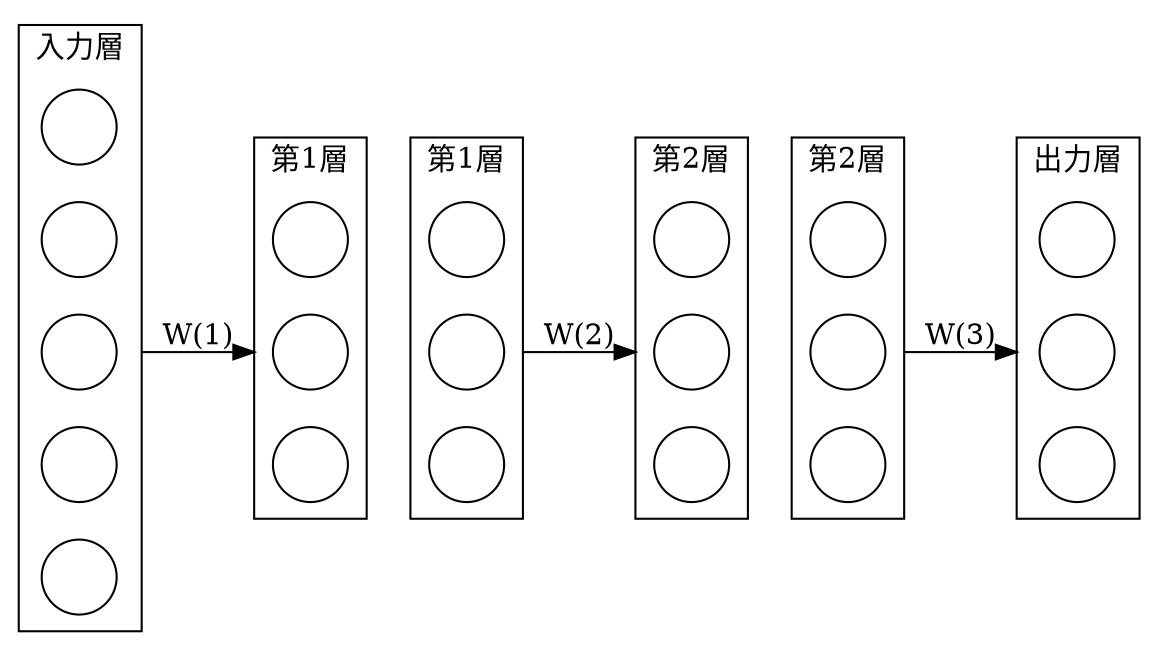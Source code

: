 digraph G {

  compound = true;
  ordering="out";
  rankdir=LR
	splines=line

  node [fixedsize=true];

  subgraph cluster_0 {
		node [style=solid, shape=circle];
		x1 x2 x3 x4 x5;
		label = "入力層";
	}

	subgraph cluster_1 {
		node [style=solid, shape=circle];
		u1_1 u1_2 u1_3;
		label = "第1層";
	}

  subgraph cluster_1_d {
		node [style=solid, shape=circle];
		u1_1_d u1_2_d u1_3_d;
		label = "第1層";
	}

  subgraph cluster_2 {
    node [style=solid, shape=circle];
    u2_1 u2_2 u2_3;
    label = "第2層";
  }

  subgraph cluster_2_d {
    node [style=solid, shape=circle];
    u2_1_d u2_2_d u2_3_d;
    label = "第2層";
  }

  subgraph cluster_3 {
    node [style=solid, shape=circle];
    u3_1 u3_2 u3_3;
    label = "出力層";
  }



        x1, x2, x3, x4, x5, u1_1, u1_2, u1_3, u2_1, u2_2, u2_3, u3_1, u3_2, u3_3, u1_1_d, u1_2_d, u1_3_d, u2_1_d, u2_2_d, u2_3_d [label=""]



        x3 -> u1_2 [lhead=cluster_1, ltail=cluster_0, label="W(1)"]
        u1_2_d -> u2_2 [lhead=cluster_2, ltail=cluster_1_d, label="W(2)"]
        u2_2_d -> u3_2 [lhead=cluster_3, ltail=cluster_2_d, label="W(3)"]

        {
          edge [style=invis];
          u1_2 -> u1_2_d;
          u2_2 -> u2_2_d;
        }


}
